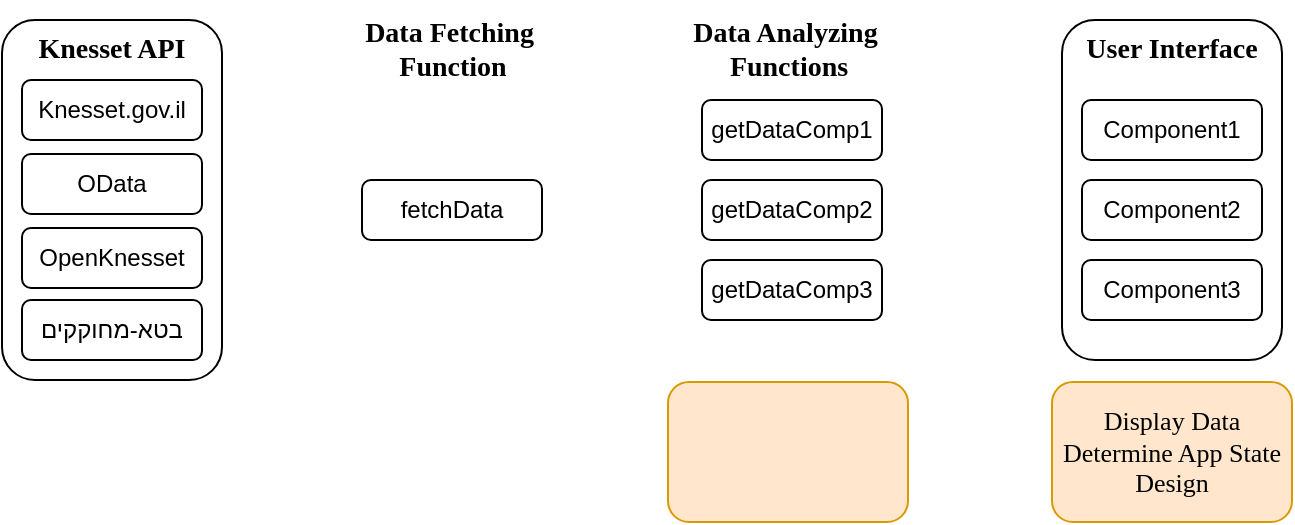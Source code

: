 <mxfile version="26.0.2">
  <diagram name="Page-1" id="eq0wE8SwEvedX5aSt8SF">
    <mxGraphModel dx="954" dy="558" grid="1" gridSize="10" guides="1" tooltips="1" connect="1" arrows="1" fold="1" page="1" pageScale="1" pageWidth="850" pageHeight="1100" math="0" shadow="0">
      <root>
        <mxCell id="0" />
        <mxCell id="1" parent="0" />
        <mxCell id="pHGOKvjHhklqfPr7pu8u-2" value="User Interface" style="rounded=1;whiteSpace=wrap;html=1;rotation=90;horizontal=0;verticalAlign=top;fontStyle=1;fontSize=14;fontFamily=Comic Sans MS;" vertex="1" parent="1">
          <mxGeometry x="640" y="190" width="170" height="110" as="geometry" />
        </mxCell>
        <mxCell id="pHGOKvjHhklqfPr7pu8u-3" value="Component1" style="rounded=1;whiteSpace=wrap;html=1;" vertex="1" parent="1">
          <mxGeometry x="680" y="200" width="90" height="30" as="geometry" />
        </mxCell>
        <mxCell id="pHGOKvjHhklqfPr7pu8u-4" value="Component2" style="rounded=1;whiteSpace=wrap;html=1;" vertex="1" parent="1">
          <mxGeometry x="680" y="240" width="90" height="30" as="geometry" />
        </mxCell>
        <mxCell id="pHGOKvjHhklqfPr7pu8u-5" value="Component3" style="rounded=1;whiteSpace=wrap;html=1;" vertex="1" parent="1">
          <mxGeometry x="680" y="280" width="90" height="30" as="geometry" />
        </mxCell>
        <mxCell id="pHGOKvjHhklqfPr7pu8u-6" value="getDataComp1" style="rounded=1;whiteSpace=wrap;html=1;" vertex="1" parent="1">
          <mxGeometry x="490" y="200" width="90" height="30" as="geometry" />
        </mxCell>
        <mxCell id="pHGOKvjHhklqfPr7pu8u-7" value="getDataComp2" style="rounded=1;whiteSpace=wrap;html=1;" vertex="1" parent="1">
          <mxGeometry x="490" y="240" width="90" height="30" as="geometry" />
        </mxCell>
        <mxCell id="pHGOKvjHhklqfPr7pu8u-8" value="getDataComp3" style="rounded=1;whiteSpace=wrap;html=1;" vertex="1" parent="1">
          <mxGeometry x="490" y="280" width="90" height="30" as="geometry" />
        </mxCell>
        <mxCell id="pHGOKvjHhklqfPr7pu8u-9" value="fetchData" style="rounded=1;whiteSpace=wrap;html=1;" vertex="1" parent="1">
          <mxGeometry x="320" y="240" width="90" height="30" as="geometry" />
        </mxCell>
        <mxCell id="pHGOKvjHhklqfPr7pu8u-11" value="Knesset API" style="rounded=1;whiteSpace=wrap;html=1;rotation=90;horizontal=0;verticalAlign=top;fontStyle=1;fontSize=14;fontFamily=Comic Sans MS;" vertex="1" parent="1">
          <mxGeometry x="105" y="195" width="180" height="110" as="geometry" />
        </mxCell>
        <mxCell id="pHGOKvjHhklqfPr7pu8u-12" value="Knesset.gov.il" style="rounded=1;whiteSpace=wrap;html=1;" vertex="1" parent="1">
          <mxGeometry x="150" y="190" width="90" height="30" as="geometry" />
        </mxCell>
        <mxCell id="pHGOKvjHhklqfPr7pu8u-13" value="OData" style="rounded=1;whiteSpace=wrap;html=1;" vertex="1" parent="1">
          <mxGeometry x="150" y="227" width="90" height="30" as="geometry" />
        </mxCell>
        <mxCell id="pHGOKvjHhklqfPr7pu8u-14" value="OpenKnesset" style="rounded=1;whiteSpace=wrap;html=1;" vertex="1" parent="1">
          <mxGeometry x="150" y="264" width="90" height="30" as="geometry" />
        </mxCell>
        <mxCell id="pHGOKvjHhklqfPr7pu8u-15" value="בטא-מחוקקים" style="rounded=1;whiteSpace=wrap;html=1;" vertex="1" parent="1">
          <mxGeometry x="150" y="300" width="90" height="30" as="geometry" />
        </mxCell>
        <mxCell id="pHGOKvjHhklqfPr7pu8u-17" value="Display Data&lt;div&gt;Determine App State&lt;/div&gt;&lt;div&gt;Design&lt;/div&gt;" style="html=1;labelBackgroundColor=none;whiteSpace=wrap;fillColor=#ffe6cc;strokeColor=#d79b00;fontSize=13;fontFamily=Comic Sans MS;rounded=1;glass=0;shadow=0;fontStyle=0" vertex="1" parent="1">
          <mxGeometry x="665" y="341" width="120" height="70" as="geometry" />
        </mxCell>
        <mxCell id="pHGOKvjHhklqfPr7pu8u-18" value="" style="html=1;labelBackgroundColor=none;whiteSpace=wrap;fillColor=#ffe6cc;strokeColor=#d79b00;fontSize=13;fontFamily=Comic Sans MS;rounded=1;glass=0;shadow=0;" vertex="1" parent="1">
          <mxGeometry x="473" y="341" width="120" height="70" as="geometry" />
        </mxCell>
        <mxCell id="pHGOKvjHhklqfPr7pu8u-19" value="Data Analyzing&amp;nbsp;&lt;div&gt;Functions&lt;/div&gt;" style="text;html=1;align=center;verticalAlign=middle;resizable=0;points=[];autosize=1;strokeColor=none;fillColor=none;fontSize=14;fontStyle=1;fontFamily=Comic Sans MS;horizontal=1;" vertex="1" parent="1">
          <mxGeometry x="473" y="150" width="120" height="50" as="geometry" />
        </mxCell>
        <mxCell id="pHGOKvjHhklqfPr7pu8u-20" value="Data Fetching&amp;nbsp;&lt;div&gt;Function&lt;/div&gt;" style="text;html=1;align=center;verticalAlign=middle;resizable=0;points=[];autosize=1;strokeColor=none;fillColor=none;fontSize=14;fontStyle=1;fontFamily=Comic Sans MS;horizontal=1;" vertex="1" parent="1">
          <mxGeometry x="305" y="150" width="120" height="50" as="geometry" />
        </mxCell>
      </root>
    </mxGraphModel>
  </diagram>
</mxfile>
